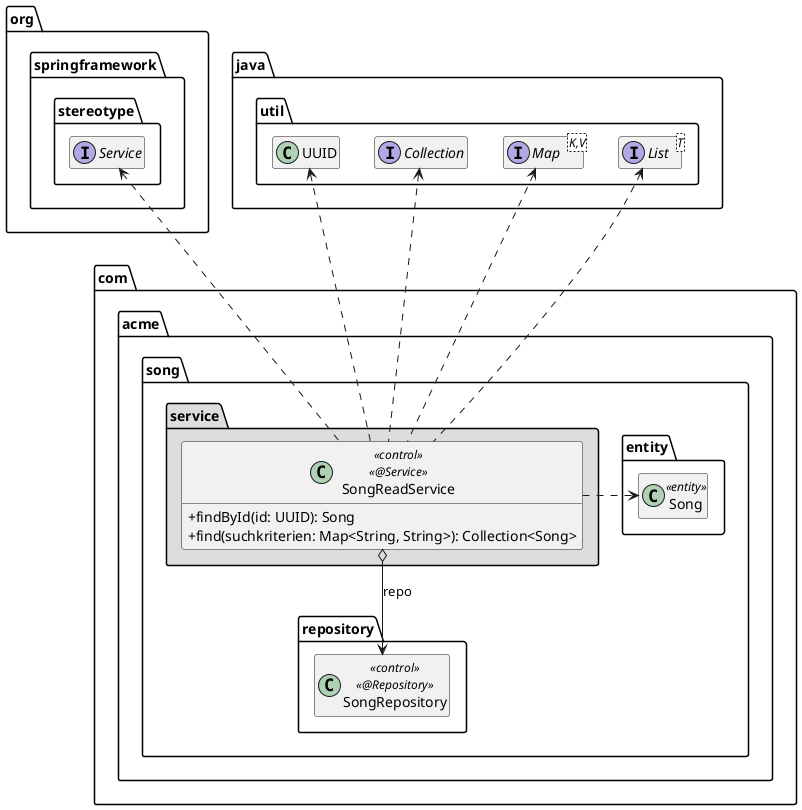 @startuml SongReadService

skinparam classAttributeIconSize 0

package org.springframework.stereotype {
    interface Service
}

package java.util {
    interface List<T>
    interface Map<K,V>
    class UUID
    interface Collection

' hat er gemacht um die schöner Anzuordnen
    UUID .left[hidden].> Service
}

package com.acme.song {
    package entity {
        class Song << entity >>

        Song .up[hidden].> List
    }
    package repository {
        class SongRepository << control >> << @Repository >>
    }
    package service #DDDDDD {
        class SongReadService << control >> << @Service >> {
            + findById(id: UUID): Song
            + find(suchkriterien: Map<String, String>): Collection<Song>
        }
        SongReadService o--> SongRepository : repo
        SongReadService .right.> Song
        SongReadService .up.> Service
        SongReadService .up.> UUID
        SongReadService .up> List
        SongReadService .up.> Map
        SongReadService .up.> Collection
    }
}
hide empty members
@enduml
